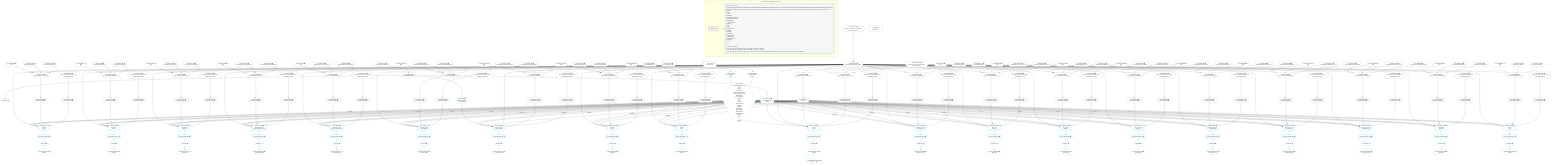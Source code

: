 %%{init: {'themeVariables': { 'fontSize': '12px'}}}%%
graph TD
    classDef path fill:#eee,stroke:#000,color:#000
    classDef plan fill:#fff,stroke-width:1px,color:#000
    classDef itemplan fill:#fff,stroke-width:2px,color:#000
    classDef unbatchedplan fill:#dff,stroke-width:1px,color:#000
    classDef sideeffectplan fill:#fcc,stroke-width:2px,color:#000
    classDef bucket fill:#f6f6f6,color:#000,stroke-width:2px,text-align:left


    %% plan dependencies
    Object141{{"Object[141∈0] ➊<br />ᐸ{reverse,orders,alias,codec}ᐳ"}}:::plan
    Lambda133{{"Lambda[133∈0] ➊<br />ᐸcalculateShouldReverseOrderᐳ"}}:::plan
    Constant138{{"Constant[138∈0] ➊<br />ᐸ[]ᐳ"}}:::plan
    Constant139{{"Constant[139∈0] ➊<br />ᐸsql.identifier(”inputs”)ᐳ"}}:::plan
    Constant140{{"Constant[140∈0] ➊<br />ᐸRecordCodec(inputs)ᐳ"}}:::plan
    Lambda133 & Constant138 & Constant139 & Constant140 --> Object141
    Object156{{"Object[156∈0] ➊<br />ᐸ{reverse,orders,alias,codec}ᐳ"}}:::plan
    Constant153{{"Constant[153∈0] ➊<br />ᐸ[]ᐳ"}}:::plan
    Constant154{{"Constant[154∈0] ➊<br />ᐸsql.identifier(”patchs”)ᐳ"}}:::plan
    Constant155{{"Constant[155∈0] ➊<br />ᐸRecordCodec(patchs)ᐳ"}}:::plan
    Lambda133 & Constant153 & Constant154 & Constant155 --> Object156
    Object171{{"Object[171∈0] ➊<br />ᐸ{reverse,orders,alias,codec}ᐳ"}}:::plan
    Constant168{{"Constant[168∈0] ➊<br />ᐸ[]ᐳ"}}:::plan
    Constant169{{"Constant[169∈0] ➊<br />ᐸsql.identifier(”reserved”)ᐳ"}}:::plan
    Constant170{{"Constant[170∈0] ➊<br />ᐸRecordCodec(reserved)ᐳ"}}:::plan
    Lambda133 & Constant168 & Constant169 & Constant170 --> Object171
    Object186{{"Object[186∈0] ➊<br />ᐸ{reverse,orders,alias,codec}ᐳ"}}:::plan
    Constant183{{"Constant[183∈0] ➊<br />ᐸ[]ᐳ"}}:::plan
    Constant184{{"Constant[184∈0] ➊<br />ᐸsql.identifier(”reserved_patchs”)ᐳ"}}:::plan
    Constant185{{"Constant[185∈0] ➊<br />ᐸRecordCodec(reservedPatchs)ᐳ"}}:::plan
    Lambda133 & Constant183 & Constant184 & Constant185 --> Object186
    Object201{{"Object[201∈0] ➊<br />ᐸ{reverse,orders,alias,codec}ᐳ"}}:::plan
    Constant198{{"Constant[198∈0] ➊<br />ᐸ[]ᐳ"}}:::plan
    Constant199{{"Constant[199∈0] ➊<br />ᐸsql.identifier(”reserved_input”)ᐳ"}}:::plan
    Constant200{{"Constant[200∈0] ➊<br />ᐸRecordCodec(reservedInput)ᐳ"}}:::plan
    Lambda133 & Constant198 & Constant199 & Constant200 --> Object201
    Object216{{"Object[216∈0] ➊<br />ᐸ{reverse,orders,alias,codec}ᐳ"}}:::plan
    Constant213{{"Constant[213∈0] ➊<br />ᐸ[]ᐳ"}}:::plan
    Constant214{{"Constant[214∈0] ➊<br />ᐸsql.identifier(”default_value”)ᐳ"}}:::plan
    Constant215{{"Constant[215∈0] ➊<br />ᐸRecordCodec(defaultValue)ᐳ"}}:::plan
    Lambda133 & Constant213 & Constant214 & Constant215 --> Object216
    Object231{{"Object[231∈0] ➊<br />ᐸ{reverse,orders,alias,codec}ᐳ"}}:::plan
    Constant228{{"Constant[228∈0] ➊<br />ᐸ[]ᐳ"}}:::plan
    Constant229{{"Constant[229∈0] ➊<br />ᐸsql.identifier(”compound_key”)ᐳ"}}:::plan
    Constant230{{"Constant[230∈0] ➊<br />ᐸRecordCodec(compoundKey)ᐳ"}}:::plan
    Lambda133 & Constant228 & Constant229 & Constant230 --> Object231
    Object246{{"Object[246∈0] ➊<br />ᐸ{reverse,orders,alias,codec}ᐳ"}}:::plan
    Constant243{{"Constant[243∈0] ➊<br />ᐸ[]ᐳ"}}:::plan
    Constant244{{"Constant[244∈0] ➊<br />ᐸsql.identifier(”person”)ᐳ"}}:::plan
    Constant245{{"Constant[245∈0] ➊<br />ᐸRecordCodec(person)ᐳ"}}:::plan
    Lambda133 & Constant243 & Constant244 & Constant245 --> Object246
    Object261{{"Object[261∈0] ➊<br />ᐸ{reverse,orders,alias,codec}ᐳ"}}:::plan
    Constant258{{"Constant[258∈0] ➊<br />ᐸ[]ᐳ"}}:::plan
    Constant259{{"Constant[259∈0] ➊<br />ᐸsql.identifier(”post”)ᐳ"}}:::plan
    Constant260{{"Constant[260∈0] ➊<br />ᐸRecordCodec(post)ᐳ"}}:::plan
    Lambda133 & Constant258 & Constant259 & Constant260 --> Object261
    Object276{{"Object[276∈0] ➊<br />ᐸ{reverse,orders,alias,codec}ᐳ"}}:::plan
    Constant273{{"Constant[273∈0] ➊<br />ᐸ[]ᐳ"}}:::plan
    Constant274{{"Constant[274∈0] ➊<br />ᐸsql.identifier(”types”)ᐳ"}}:::plan
    Constant275{{"Constant[275∈0] ➊<br />ᐸRecordCodec(types)ᐳ"}}:::plan
    Lambda133 & Constant273 & Constant274 & Constant275 --> Object276
    Object291{{"Object[291∈0] ➊<br />ᐸ{reverse,orders,alias,codec}ᐳ"}}:::plan
    Constant288{{"Constant[288∈0] ➊<br />ᐸ[]ᐳ"}}:::plan
    Constant289{{"Constant[289∈0] ➊<br />ᐸsql.identifier(”person_secret”)ᐳ"}}:::plan
    Constant290{{"Constant[290∈0] ➊<br />ᐸRecordCodec(personSecret)ᐳ"}}:::plan
    Lambda133 & Constant288 & Constant289 & Constant290 --> Object291
    Object306{{"Object[306∈0] ➊<br />ᐸ{reverse,orders,alias,codec}ᐳ"}}:::plan
    Constant303{{"Constant[303∈0] ➊<br />ᐸ[]ᐳ"}}:::plan
    Constant304{{"Constant[304∈0] ➊<br />ᐸsql.identifier(”left_arm”)ᐳ"}}:::plan
    Constant305{{"Constant[305∈0] ➊<br />ᐸRecordCodec(leftArm)ᐳ"}}:::plan
    Lambda133 & Constant303 & Constant304 & Constant305 --> Object306
    Object321{{"Object[321∈0] ➊<br />ᐸ{reverse,orders,alias,codec}ᐳ"}}:::plan
    Constant318{{"Constant[318∈0] ➊<br />ᐸ[]ᐳ"}}:::plan
    Constant319{{"Constant[319∈0] ➊<br />ᐸsql.identifier(”my_table”)ᐳ"}}:::plan
    Constant320{{"Constant[320∈0] ➊<br />ᐸRecordCodec(myTable)ᐳ"}}:::plan
    Lambda133 & Constant318 & Constant319 & Constant320 --> Object321
    Object336{{"Object[336∈0] ➊<br />ᐸ{reverse,orders,alias,codec}ᐳ"}}:::plan
    Constant333{{"Constant[333∈0] ➊<br />ᐸ[]ᐳ"}}:::plan
    Constant334{{"Constant[334∈0] ➊<br />ᐸsql.identifier(”view_table”)ᐳ"}}:::plan
    Constant335{{"Constant[335∈0] ➊<br />ᐸRecordCodec(viewTable)ᐳ"}}:::plan
    Lambda133 & Constant333 & Constant334 & Constant335 --> Object336
    Object351{{"Object[351∈0] ➊<br />ᐸ{reverse,orders,alias,codec}ᐳ"}}:::plan
    Constant348{{"Constant[348∈0] ➊<br />ᐸ[]ᐳ"}}:::plan
    Constant349{{"Constant[349∈0] ➊<br />ᐸsql.identifier(”similar_table_1”)ᐳ"}}:::plan
    Constant350{{"Constant[350∈0] ➊<br />ᐸRecordCodec(similarTable1)ᐳ"}}:::plan
    Lambda133 & Constant348 & Constant349 & Constant350 --> Object351
    Object366{{"Object[366∈0] ➊<br />ᐸ{reverse,orders,alias,codec}ᐳ"}}:::plan
    Constant363{{"Constant[363∈0] ➊<br />ᐸ[]ᐳ"}}:::plan
    Constant364{{"Constant[364∈0] ➊<br />ᐸsql.identifier(”similar_table_2”)ᐳ"}}:::plan
    Constant365{{"Constant[365∈0] ➊<br />ᐸRecordCodec(similarTable2)ᐳ"}}:::plan
    Lambda133 & Constant363 & Constant364 & Constant365 --> Object366
    Object381{{"Object[381∈0] ➊<br />ᐸ{reverse,orders,alias,codec}ᐳ"}}:::plan
    Constant378{{"Constant[378∈0] ➊<br />ᐸ[]ᐳ"}}:::plan
    Constant379{{"Constant[379∈0] ➊<br />ᐸsql.identifier(”null_test_record”)ᐳ"}}:::plan
    Constant380{{"Constant[380∈0] ➊<br />ᐸRecordCodec(nullTestRecord)ᐳ"}}:::plan
    Lambda133 & Constant378 & Constant379 & Constant380 --> Object381
    Object396{{"Object[396∈0] ➊<br />ᐸ{reverse,orders,alias,codec}ᐳ"}}:::plan
    Constant393{{"Constant[393∈0] ➊<br />ᐸ[]ᐳ"}}:::plan
    Constant394{{"Constant[394∈0] ➊<br />ᐸsql.identifier(”issue756”)ᐳ"}}:::plan
    Constant395{{"Constant[395∈0] ➊<br />ᐸRecordCodec(issue756)ᐳ"}}:::plan
    Lambda133 & Constant393 & Constant394 & Constant395 --> Object396
    Object411{{"Object[411∈0] ➊<br />ᐸ{reverse,orders,alias,codec}ᐳ"}}:::plan
    Constant408{{"Constant[408∈0] ➊<br />ᐸ[]ᐳ"}}:::plan
    Constant409{{"Constant[409∈0] ➊<br />ᐸsql.identifier(”lists”)ᐳ"}}:::plan
    Constant410{{"Constant[410∈0] ➊<br />ᐸRecordCodec(lists)ᐳ"}}:::plan
    Lambda133 & Constant408 & Constant409 & Constant410 --> Object411
    Node7{{"Node[7∈0] ➊"}}:::plan
    Lambda8{{"Lambda[8∈0] ➊<br />ᐸdecodeNodeIdWithCodecsᐳ"}}:::plan
    Lambda8 --> Node7
    Constant420{{"Constant[420∈0] ➊<br />ᐸ'WyJ0eXBlcyIsMTFd'ᐳ"}}:::plan
    Constant420 --> Lambda8
    Constant421{{"Constant[421∈0] ➊<br />ᐸ§{ first: null, last: null, cursorLower: null, cursorUpper: ᐳ"}}:::plan
    Constant421 --> Lambda133
    Lambda136{{"Lambda[136∈0] ➊<br />ᐸcalculateLimitAndOffsetSQLᐳ"}}:::plan
    Constant422{{"Constant[422∈0] ➊<br />ᐸ§{ first: null, last: null, cursorLower: null, cursorUpper: ᐳ"}}:::plan
    Constant422 --> Lambda136
    Access137{{"Access[137∈0] ➊<br />ᐸ136.0ᐳ"}}:::plan
    Lambda136 --> Access137
    Lambda142{{"Lambda[142∈0] ➊<br />ᐸcalculateOrderBySQLᐳ"}}:::plan
    Object141 --> Lambda142
    Lambda147{{"Lambda[147∈0] ➊<br />ᐸcalculateOrderBySQLᐳ"}}:::plan
    Constant423{{"Constant[423∈0] ➊<br />ᐸ§{ reverse: false, orders: [], alias: sql.identifier(”inputsᐳ"}}:::plan
    Constant423 --> Lambda147
    Lambda157{{"Lambda[157∈0] ➊<br />ᐸcalculateOrderBySQLᐳ"}}:::plan
    Object156 --> Lambda157
    Lambda162{{"Lambda[162∈0] ➊<br />ᐸcalculateOrderBySQLᐳ"}}:::plan
    Constant424{{"Constant[424∈0] ➊<br />ᐸ§{ reverse: false, orders: [], alias: sql.identifier(”patchsᐳ"}}:::plan
    Constant424 --> Lambda162
    Lambda172{{"Lambda[172∈0] ➊<br />ᐸcalculateOrderBySQLᐳ"}}:::plan
    Object171 --> Lambda172
    Lambda177{{"Lambda[177∈0] ➊<br />ᐸcalculateOrderBySQLᐳ"}}:::plan
    Constant425{{"Constant[425∈0] ➊<br />ᐸ§{ reverse: false, orders: [], alias: sql.identifier(”reservᐳ"}}:::plan
    Constant425 --> Lambda177
    Lambda187{{"Lambda[187∈0] ➊<br />ᐸcalculateOrderBySQLᐳ"}}:::plan
    Object186 --> Lambda187
    Lambda192{{"Lambda[192∈0] ➊<br />ᐸcalculateOrderBySQLᐳ"}}:::plan
    Constant426{{"Constant[426∈0] ➊<br />ᐸ§{ reverse: false, orders: [], alias: sql.identifier(”reservᐳ"}}:::plan
    Constant426 --> Lambda192
    Lambda202{{"Lambda[202∈0] ➊<br />ᐸcalculateOrderBySQLᐳ"}}:::plan
    Object201 --> Lambda202
    Lambda207{{"Lambda[207∈0] ➊<br />ᐸcalculateOrderBySQLᐳ"}}:::plan
    Constant427{{"Constant[427∈0] ➊<br />ᐸ§{ reverse: false, orders: [], alias: sql.identifier(”reservᐳ"}}:::plan
    Constant427 --> Lambda207
    Lambda217{{"Lambda[217∈0] ➊<br />ᐸcalculateOrderBySQLᐳ"}}:::plan
    Object216 --> Lambda217
    Lambda222{{"Lambda[222∈0] ➊<br />ᐸcalculateOrderBySQLᐳ"}}:::plan
    Constant428{{"Constant[428∈0] ➊<br />ᐸ§{ reverse: false, orders: [], alias: sql.identifier(”defaulᐳ"}}:::plan
    Constant428 --> Lambda222
    Lambda232{{"Lambda[232∈0] ➊<br />ᐸcalculateOrderBySQLᐳ"}}:::plan
    Object231 --> Lambda232
    Lambda237{{"Lambda[237∈0] ➊<br />ᐸcalculateOrderBySQLᐳ"}}:::plan
    Constant429{{"Constant[429∈0] ➊<br />ᐸ§{ reverse: false, orders: [], alias: sql.identifier(”compouᐳ"}}:::plan
    Constant429 --> Lambda237
    Lambda247{{"Lambda[247∈0] ➊<br />ᐸcalculateOrderBySQLᐳ"}}:::plan
    Object246 --> Lambda247
    Lambda252{{"Lambda[252∈0] ➊<br />ᐸcalculateOrderBySQLᐳ"}}:::plan
    Constant430{{"Constant[430∈0] ➊<br />ᐸ§{ reverse: false, orders: [], alias: sql.identifier(”personᐳ"}}:::plan
    Constant430 --> Lambda252
    Lambda262{{"Lambda[262∈0] ➊<br />ᐸcalculateOrderBySQLᐳ"}}:::plan
    Object261 --> Lambda262
    Lambda267{{"Lambda[267∈0] ➊<br />ᐸcalculateOrderBySQLᐳ"}}:::plan
    Constant431{{"Constant[431∈0] ➊<br />ᐸ§{ reverse: false, orders: [], alias: sql.identifier(”post”)ᐳ"}}:::plan
    Constant431 --> Lambda267
    Lambda277{{"Lambda[277∈0] ➊<br />ᐸcalculateOrderBySQLᐳ"}}:::plan
    Object276 --> Lambda277
    Lambda282{{"Lambda[282∈0] ➊<br />ᐸcalculateOrderBySQLᐳ"}}:::plan
    Constant432{{"Constant[432∈0] ➊<br />ᐸ§{ reverse: false, orders: [], alias: sql.identifier(”types”ᐳ"}}:::plan
    Constant432 --> Lambda282
    Lambda292{{"Lambda[292∈0] ➊<br />ᐸcalculateOrderBySQLᐳ"}}:::plan
    Object291 --> Lambda292
    Lambda297{{"Lambda[297∈0] ➊<br />ᐸcalculateOrderBySQLᐳ"}}:::plan
    Constant433{{"Constant[433∈0] ➊<br />ᐸ§{ reverse: false, orders: [], alias: sql.identifier(”personᐳ"}}:::plan
    Constant433 --> Lambda297
    Lambda307{{"Lambda[307∈0] ➊<br />ᐸcalculateOrderBySQLᐳ"}}:::plan
    Object306 --> Lambda307
    Lambda312{{"Lambda[312∈0] ➊<br />ᐸcalculateOrderBySQLᐳ"}}:::plan
    Constant434{{"Constant[434∈0] ➊<br />ᐸ§{ reverse: false, orders: [], alias: sql.identifier(”left_aᐳ"}}:::plan
    Constant434 --> Lambda312
    Lambda322{{"Lambda[322∈0] ➊<br />ᐸcalculateOrderBySQLᐳ"}}:::plan
    Object321 --> Lambda322
    Lambda327{{"Lambda[327∈0] ➊<br />ᐸcalculateOrderBySQLᐳ"}}:::plan
    Constant435{{"Constant[435∈0] ➊<br />ᐸ§{ reverse: false, orders: [], alias: sql.identifier(”my_tabᐳ"}}:::plan
    Constant435 --> Lambda327
    Lambda337{{"Lambda[337∈0] ➊<br />ᐸcalculateOrderBySQLᐳ"}}:::plan
    Object336 --> Lambda337
    Lambda342{{"Lambda[342∈0] ➊<br />ᐸcalculateOrderBySQLᐳ"}}:::plan
    Constant436{{"Constant[436∈0] ➊<br />ᐸ§{ reverse: false, orders: [], alias: sql.identifier(”view_tᐳ"}}:::plan
    Constant436 --> Lambda342
    Lambda352{{"Lambda[352∈0] ➊<br />ᐸcalculateOrderBySQLᐳ"}}:::plan
    Object351 --> Lambda352
    Lambda357{{"Lambda[357∈0] ➊<br />ᐸcalculateOrderBySQLᐳ"}}:::plan
    Constant437{{"Constant[437∈0] ➊<br />ᐸ§{ reverse: false, orders: [], alias: sql.identifier(”similaᐳ"}}:::plan
    Constant437 --> Lambda357
    Lambda367{{"Lambda[367∈0] ➊<br />ᐸcalculateOrderBySQLᐳ"}}:::plan
    Object366 --> Lambda367
    Lambda372{{"Lambda[372∈0] ➊<br />ᐸcalculateOrderBySQLᐳ"}}:::plan
    Constant438{{"Constant[438∈0] ➊<br />ᐸ§{ reverse: false, orders: [], alias: sql.identifier(”similaᐳ"}}:::plan
    Constant438 --> Lambda372
    Lambda382{{"Lambda[382∈0] ➊<br />ᐸcalculateOrderBySQLᐳ"}}:::plan
    Object381 --> Lambda382
    Lambda387{{"Lambda[387∈0] ➊<br />ᐸcalculateOrderBySQLᐳ"}}:::plan
    Constant439{{"Constant[439∈0] ➊<br />ᐸ§{ reverse: false, orders: [], alias: sql.identifier(”null_tᐳ"}}:::plan
    Constant439 --> Lambda387
    Lambda397{{"Lambda[397∈0] ➊<br />ᐸcalculateOrderBySQLᐳ"}}:::plan
    Object396 --> Lambda397
    Lambda402{{"Lambda[402∈0] ➊<br />ᐸcalculateOrderBySQLᐳ"}}:::plan
    Constant440{{"Constant[440∈0] ➊<br />ᐸ§{ reverse: false, orders: [], alias: sql.identifier(”issue7ᐳ"}}:::plan
    Constant440 --> Lambda402
    Lambda412{{"Lambda[412∈0] ➊<br />ᐸcalculateOrderBySQLᐳ"}}:::plan
    Object411 --> Lambda412
    Lambda417{{"Lambda[417∈0] ➊<br />ᐸcalculateOrderBySQLᐳ"}}:::plan
    Constant441{{"Constant[441∈0] ➊<br />ᐸ§{ reverse: false, orders: [], alias: sql.identifier(”lists”ᐳ"}}:::plan
    Constant441 --> Lambda417
    __Value2["__Value[2∈0] ➊<br />ᐸcontextᐳ"]:::plan
    __Value4["__Value[4∈0] ➊<br />ᐸrootValueᐳ"]:::plan
    PgSelect53[["PgSelect[53∈1] ➊<br />ᐸcompound_keyᐳ<br />ᐳCompoundKey"]]:::plan
    Object16{{"Object[16∈1] ➊<br />ᐸ{pgSettings,withPgClient}ᐳ<br />ᐳInput<br />ᐳPatch<br />ᐳReserved<br />ᐳReservedPatchRecord<br />ᐳReservedInputRecord<br />ᐳDefaultValue<br />ᐳCompoundKey<br />ᐳPerson<br />ᐳPost<br />ᐳType<br />ᐳPersonSecret<br />ᐳLeftArm<br />ᐳMyTable<br />ᐳViewTable<br />ᐳSimilarTable1<br />ᐳSimilarTable2<br />ᐳNullTestRecord<br />ᐳIssue756<br />ᐳList"}}:::plan
    Access418{{"Access[418∈1] ➊<br />ᐸ8.base64JSON.1ᐳ<br />ᐳInput"}}:::plan
    Access419{{"Access[419∈1] ➊<br />ᐸ8.base64JSON.2ᐳ<br />ᐳCompoundKey"}}:::plan
    Object16 -->|rejectNull| PgSelect53
    Access418 -->|rejectNull| PgSelect53
    Access419 & Lambda133 & Access137 & Lambda232 & Lambda237 --> PgSelect53
    PgSelect13[["PgSelect[13∈1] ➊<br />ᐸinputsᐳ<br />ᐳInput"]]:::plan
    Object16 -->|rejectNull| PgSelect13
    Access418 & Lambda133 & Access137 & Lambda142 & Lambda147 --> PgSelect13
    PgSelect21[["PgSelect[21∈1] ➊<br />ᐸpatchsᐳ<br />ᐳPatch"]]:::plan
    Object16 -->|rejectNull| PgSelect21
    Access418 & Lambda133 & Access137 & Lambda157 & Lambda162 --> PgSelect21
    PgSelect27[["PgSelect[27∈1] ➊<br />ᐸreservedᐳ<br />ᐳReserved"]]:::plan
    Object16 -->|rejectNull| PgSelect27
    Access418 & Lambda133 & Access137 & Lambda172 & Lambda177 --> PgSelect27
    PgSelect33[["PgSelect[33∈1] ➊<br />ᐸreservedPatchsᐳ<br />ᐳReservedPatchRecord"]]:::plan
    Object16 -->|rejectNull| PgSelect33
    Access418 & Lambda133 & Access137 & Lambda187 & Lambda192 --> PgSelect33
    PgSelect39[["PgSelect[39∈1] ➊<br />ᐸreserved_inputᐳ<br />ᐳReservedInputRecord"]]:::plan
    Object16 -->|rejectNull| PgSelect39
    Access418 & Lambda133 & Access137 & Lambda202 & Lambda207 --> PgSelect39
    PgSelect45[["PgSelect[45∈1] ➊<br />ᐸdefault_valueᐳ<br />ᐳDefaultValue"]]:::plan
    Object16 -->|rejectNull| PgSelect45
    Access418 & Lambda133 & Access137 & Lambda217 & Lambda222 --> PgSelect45
    PgSelect59[["PgSelect[59∈1] ➊<br />ᐸpersonᐳ<br />ᐳPerson"]]:::plan
    Object16 -->|rejectNull| PgSelect59
    Access418 & Lambda133 & Access137 & Lambda247 & Lambda252 --> PgSelect59
    PgSelect65[["PgSelect[65∈1] ➊<br />ᐸpostᐳ<br />ᐳPost"]]:::plan
    Object16 -->|rejectNull| PgSelect65
    Access418 & Lambda133 & Access137 & Lambda262 & Lambda267 --> PgSelect65
    PgSelect71[["PgSelect[71∈1] ➊<br />ᐸtypesᐳ<br />ᐳType"]]:::plan
    Object16 -->|rejectNull| PgSelect71
    Access418 & Lambda133 & Access137 & Lambda277 & Lambda282 --> PgSelect71
    PgSelect78[["PgSelect[78∈1] ➊<br />ᐸperson_secretᐳ<br />ᐳPersonSecret"]]:::plan
    Object16 -->|rejectNull| PgSelect78
    Access418 & Lambda133 & Access137 & Lambda292 & Lambda297 --> PgSelect78
    PgSelect84[["PgSelect[84∈1] ➊<br />ᐸleft_armᐳ<br />ᐳLeftArm"]]:::plan
    Object16 -->|rejectNull| PgSelect84
    Access418 & Lambda133 & Access137 & Lambda307 & Lambda312 --> PgSelect84
    PgSelect90[["PgSelect[90∈1] ➊<br />ᐸmy_tableᐳ<br />ᐳMyTable"]]:::plan
    Object16 -->|rejectNull| PgSelect90
    Access418 & Lambda133 & Access137 & Lambda322 & Lambda327 --> PgSelect90
    PgSelect96[["PgSelect[96∈1] ➊<br />ᐸview_tableᐳ<br />ᐳViewTable"]]:::plan
    Object16 -->|rejectNull| PgSelect96
    Access418 & Lambda133 & Access137 & Lambda337 & Lambda342 --> PgSelect96
    PgSelect102[["PgSelect[102∈1] ➊<br />ᐸsimilar_table_1ᐳ<br />ᐳSimilarTable1"]]:::plan
    Object16 -->|rejectNull| PgSelect102
    Access418 & Lambda133 & Access137 & Lambda352 & Lambda357 --> PgSelect102
    PgSelect108[["PgSelect[108∈1] ➊<br />ᐸsimilar_table_2ᐳ<br />ᐳSimilarTable2"]]:::plan
    Object16 -->|rejectNull| PgSelect108
    Access418 & Lambda133 & Access137 & Lambda367 & Lambda372 --> PgSelect108
    PgSelect114[["PgSelect[114∈1] ➊<br />ᐸnull_test_recordᐳ<br />ᐳNullTestRecord"]]:::plan
    Object16 -->|rejectNull| PgSelect114
    Access418 & Lambda133 & Access137 & Lambda382 & Lambda387 --> PgSelect114
    PgSelect120[["PgSelect[120∈1] ➊<br />ᐸissue756ᐳ<br />ᐳIssue756"]]:::plan
    Object16 -->|rejectNull| PgSelect120
    Access418 & Lambda133 & Access137 & Lambda397 & Lambda402 --> PgSelect120
    PgSelect126[["PgSelect[126∈1] ➊<br />ᐸlistsᐳ<br />ᐳList"]]:::plan
    Object16 -->|rejectNull| PgSelect126
    Access418 & Lambda133 & Access137 & Lambda412 & Lambda417 --> PgSelect126
    Access14{{"Access[14∈1] ➊<br />ᐸ2.pgSettingsᐳ<br />ᐳInput"}}:::plan
    Access15{{"Access[15∈1] ➊<br />ᐸ2.withPgClientᐳ<br />ᐳInput"}}:::plan
    Access14 & Access15 --> Object16
    __Value2 --> Access14
    __Value2 --> Access15
    First17{{"First[17∈1] ➊"}}:::plan
    PgSelectRows18[["PgSelectRows[18∈1] ➊"]]:::plan
    PgSelectRows18 --> First17
    PgSelect13 --> PgSelectRows18
    PgSelectSingle19{{"PgSelectSingle[19∈1] ➊<br />ᐸinputsᐳ"}}:::plan
    First17 --> PgSelectSingle19
    First23{{"First[23∈1] ➊"}}:::plan
    PgSelectRows24[["PgSelectRows[24∈1] ➊"]]:::plan
    PgSelectRows24 --> First23
    PgSelect21 --> PgSelectRows24
    PgSelectSingle25{{"PgSelectSingle[25∈1] ➊<br />ᐸpatchsᐳ"}}:::plan
    First23 --> PgSelectSingle25
    First29{{"First[29∈1] ➊"}}:::plan
    PgSelectRows30[["PgSelectRows[30∈1] ➊"]]:::plan
    PgSelectRows30 --> First29
    PgSelect27 --> PgSelectRows30
    PgSelectSingle31{{"PgSelectSingle[31∈1] ➊<br />ᐸreservedᐳ"}}:::plan
    First29 --> PgSelectSingle31
    First35{{"First[35∈1] ➊"}}:::plan
    PgSelectRows36[["PgSelectRows[36∈1] ➊"]]:::plan
    PgSelectRows36 --> First35
    PgSelect33 --> PgSelectRows36
    PgSelectSingle37{{"PgSelectSingle[37∈1] ➊<br />ᐸreservedPatchsᐳ"}}:::plan
    First35 --> PgSelectSingle37
    First41{{"First[41∈1] ➊"}}:::plan
    PgSelectRows42[["PgSelectRows[42∈1] ➊"]]:::plan
    PgSelectRows42 --> First41
    PgSelect39 --> PgSelectRows42
    PgSelectSingle43{{"PgSelectSingle[43∈1] ➊<br />ᐸreserved_inputᐳ"}}:::plan
    First41 --> PgSelectSingle43
    First47{{"First[47∈1] ➊"}}:::plan
    PgSelectRows48[["PgSelectRows[48∈1] ➊"]]:::plan
    PgSelectRows48 --> First47
    PgSelect45 --> PgSelectRows48
    PgSelectSingle49{{"PgSelectSingle[49∈1] ➊<br />ᐸdefault_valueᐳ"}}:::plan
    First47 --> PgSelectSingle49
    First55{{"First[55∈1] ➊"}}:::plan
    PgSelectRows56[["PgSelectRows[56∈1] ➊"]]:::plan
    PgSelectRows56 --> First55
    PgSelect53 --> PgSelectRows56
    PgSelectSingle57{{"PgSelectSingle[57∈1] ➊<br />ᐸcompound_keyᐳ"}}:::plan
    First55 --> PgSelectSingle57
    First61{{"First[61∈1] ➊"}}:::plan
    PgSelectRows62[["PgSelectRows[62∈1] ➊"]]:::plan
    PgSelectRows62 --> First61
    PgSelect59 --> PgSelectRows62
    PgSelectSingle63{{"PgSelectSingle[63∈1] ➊<br />ᐸpersonᐳ"}}:::plan
    First61 --> PgSelectSingle63
    First67{{"First[67∈1] ➊"}}:::plan
    PgSelectRows68[["PgSelectRows[68∈1] ➊"]]:::plan
    PgSelectRows68 --> First67
    PgSelect65 --> PgSelectRows68
    PgSelectSingle69{{"PgSelectSingle[69∈1] ➊<br />ᐸpostᐳ"}}:::plan
    First67 --> PgSelectSingle69
    First73{{"First[73∈1] ➊"}}:::plan
    PgSelectRows74[["PgSelectRows[74∈1] ➊"]]:::plan
    PgSelectRows74 --> First73
    PgSelect71 --> PgSelectRows74
    PgSelectSingle75{{"PgSelectSingle[75∈1] ➊<br />ᐸtypesᐳ"}}:::plan
    First73 --> PgSelectSingle75
    PgClassExpression76{{"PgClassExpression[76∈1] ➊<br />ᐸ__types__.”id”ᐳ"}}:::plan
    PgSelectSingle75 --> PgClassExpression76
    First80{{"First[80∈1] ➊"}}:::plan
    PgSelectRows81[["PgSelectRows[81∈1] ➊"]]:::plan
    PgSelectRows81 --> First80
    PgSelect78 --> PgSelectRows81
    PgSelectSingle82{{"PgSelectSingle[82∈1] ➊<br />ᐸperson_secretᐳ"}}:::plan
    First80 --> PgSelectSingle82
    First86{{"First[86∈1] ➊"}}:::plan
    PgSelectRows87[["PgSelectRows[87∈1] ➊"]]:::plan
    PgSelectRows87 --> First86
    PgSelect84 --> PgSelectRows87
    PgSelectSingle88{{"PgSelectSingle[88∈1] ➊<br />ᐸleft_armᐳ"}}:::plan
    First86 --> PgSelectSingle88
    First92{{"First[92∈1] ➊"}}:::plan
    PgSelectRows93[["PgSelectRows[93∈1] ➊"]]:::plan
    PgSelectRows93 --> First92
    PgSelect90 --> PgSelectRows93
    PgSelectSingle94{{"PgSelectSingle[94∈1] ➊<br />ᐸmy_tableᐳ"}}:::plan
    First92 --> PgSelectSingle94
    First98{{"First[98∈1] ➊"}}:::plan
    PgSelectRows99[["PgSelectRows[99∈1] ➊"]]:::plan
    PgSelectRows99 --> First98
    PgSelect96 --> PgSelectRows99
    PgSelectSingle100{{"PgSelectSingle[100∈1] ➊<br />ᐸview_tableᐳ"}}:::plan
    First98 --> PgSelectSingle100
    First104{{"First[104∈1] ➊"}}:::plan
    PgSelectRows105[["PgSelectRows[105∈1] ➊"]]:::plan
    PgSelectRows105 --> First104
    PgSelect102 --> PgSelectRows105
    PgSelectSingle106{{"PgSelectSingle[106∈1] ➊<br />ᐸsimilar_table_1ᐳ"}}:::plan
    First104 --> PgSelectSingle106
    First110{{"First[110∈1] ➊"}}:::plan
    PgSelectRows111[["PgSelectRows[111∈1] ➊"]]:::plan
    PgSelectRows111 --> First110
    PgSelect108 --> PgSelectRows111
    PgSelectSingle112{{"PgSelectSingle[112∈1] ➊<br />ᐸsimilar_table_2ᐳ"}}:::plan
    First110 --> PgSelectSingle112
    First116{{"First[116∈1] ➊"}}:::plan
    PgSelectRows117[["PgSelectRows[117∈1] ➊"]]:::plan
    PgSelectRows117 --> First116
    PgSelect114 --> PgSelectRows117
    PgSelectSingle118{{"PgSelectSingle[118∈1] ➊<br />ᐸnull_test_recordᐳ"}}:::plan
    First116 --> PgSelectSingle118
    First122{{"First[122∈1] ➊"}}:::plan
    PgSelectRows123[["PgSelectRows[123∈1] ➊"]]:::plan
    PgSelectRows123 --> First122
    PgSelect120 --> PgSelectRows123
    PgSelectSingle124{{"PgSelectSingle[124∈1] ➊<br />ᐸissue756ᐳ"}}:::plan
    First122 --> PgSelectSingle124
    First128{{"First[128∈1] ➊"}}:::plan
    PgSelectRows129[["PgSelectRows[129∈1] ➊"]]:::plan
    PgSelectRows129 --> First128
    PgSelect126 --> PgSelectRows129
    PgSelectSingle130{{"PgSelectSingle[130∈1] ➊<br />ᐸlistsᐳ"}}:::plan
    First128 --> PgSelectSingle130
    Lambda8 --> Access418
    Lambda8 --> Access419

    %% define steps

    subgraph "Buckets for queries/v4/types-single-node"
    Bucket0("Bucket 0 (root)"):::bucket
    classDef bucket0 stroke:#696969
    class Bucket0,__Value2,__Value4,Node7,Lambda8,Lambda133,Lambda136,Access137,Constant138,Constant139,Constant140,Object141,Lambda142,Lambda147,Constant153,Constant154,Constant155,Object156,Lambda157,Lambda162,Constant168,Constant169,Constant170,Object171,Lambda172,Lambda177,Constant183,Constant184,Constant185,Object186,Lambda187,Lambda192,Constant198,Constant199,Constant200,Object201,Lambda202,Lambda207,Constant213,Constant214,Constant215,Object216,Lambda217,Lambda222,Constant228,Constant229,Constant230,Object231,Lambda232,Lambda237,Constant243,Constant244,Constant245,Object246,Lambda247,Lambda252,Constant258,Constant259,Constant260,Object261,Lambda262,Lambda267,Constant273,Constant274,Constant275,Object276,Lambda277,Lambda282,Constant288,Constant289,Constant290,Object291,Lambda292,Lambda297,Constant303,Constant304,Constant305,Object306,Lambda307,Lambda312,Constant318,Constant319,Constant320,Object321,Lambda322,Lambda327,Constant333,Constant334,Constant335,Object336,Lambda337,Lambda342,Constant348,Constant349,Constant350,Object351,Lambda352,Lambda357,Constant363,Constant364,Constant365,Object366,Lambda367,Lambda372,Constant378,Constant379,Constant380,Object381,Lambda382,Lambda387,Constant393,Constant394,Constant395,Object396,Lambda397,Lambda402,Constant408,Constant409,Constant410,Object411,Lambda412,Lambda417,Constant420,Constant421,Constant422,Constant423,Constant424,Constant425,Constant426,Constant427,Constant428,Constant429,Constant430,Constant431,Constant432,Constant433,Constant434,Constant435,Constant436,Constant437,Constant438,Constant439,Constant440,Constant441 bucket0
    Bucket1("Bucket 1 (polymorphic)<br />Query,Input,Patch,Reserved,ReservedPatchRecord,ReservedInputRecord,DefaultValue,CompoundKey,Person,Post,Type,PersonSecret,LeftArm,MyTable,ViewTable,SimilarTable1,SimilarTable2,NullTestRecord,Issue756,List<br />Deps: 133, 137, 142, 147, 2, 157, 162, 172, 177, 187, 192, 202, 207, 217, 222, 232, 237, 247, 252, 262, 267, 277, 282, 292, 297, 307, 312, 322, 327, 337, 342, 352, 357, 367, 372, 382, 387, 397, 402, 412, 417, 8, 7, 4<br />ᐳQuery<br />ᐳInput<br />ᐳPatch<br />ᐳReserved<br />ᐳReservedPatchRecord<br />ᐳReservedInputRecord<br />ᐳDefaultValue<br />ᐳCompoundKey<br />ᐳPerson<br />ᐳPost<br />ᐳType<br />ᐳPersonSecret<br />ᐳLeftArm<br />ᐳMyTable<br />ᐳViewTable<br />ᐳSimilarTable1<br />ᐳSimilarTable2<br />ᐳNullTestRecord<br />ᐳIssue756<br />ᐳList<br /><br />1: <br />ᐳ: 14, 15, 418, 419, 16<br />2: 13, 21, 27, 33, 39, 45, 53, 59, 65, 71, 78, 84, 90, 96, 102, 108, 114, 120, 126<br />3: 18, 24, 30, 36, 42, 48, 56, 62, 68, 74, 81, 87, 93, 99, 105, 111, 117, 123, 129<br />ᐳ: 17, 19, 23, 25, 29, 31, 35, 37, 41, 43, 47, 49, 55, 57, 61, 63, 67, 69, 73, 75, 76, 80, 82, 86, 88, 92, 94, 98, 100, 104, 106, 110, 112, 116, 118, 122, 124, 128, 130"):::bucket
    classDef bucket1 stroke:#00bfff
    class Bucket1,PgSelect13,Access14,Access15,Object16,First17,PgSelectRows18,PgSelectSingle19,PgSelect21,First23,PgSelectRows24,PgSelectSingle25,PgSelect27,First29,PgSelectRows30,PgSelectSingle31,PgSelect33,First35,PgSelectRows36,PgSelectSingle37,PgSelect39,First41,PgSelectRows42,PgSelectSingle43,PgSelect45,First47,PgSelectRows48,PgSelectSingle49,PgSelect53,First55,PgSelectRows56,PgSelectSingle57,PgSelect59,First61,PgSelectRows62,PgSelectSingle63,PgSelect65,First67,PgSelectRows68,PgSelectSingle69,PgSelect71,First73,PgSelectRows74,PgSelectSingle75,PgClassExpression76,PgSelect78,First80,PgSelectRows81,PgSelectSingle82,PgSelect84,First86,PgSelectRows87,PgSelectSingle88,PgSelect90,First92,PgSelectRows93,PgSelectSingle94,PgSelect96,First98,PgSelectRows99,PgSelectSingle100,PgSelect102,First104,PgSelectRows105,PgSelectSingle106,PgSelect108,First110,PgSelectRows111,PgSelectSingle112,PgSelect114,First116,PgSelectRows117,PgSelectSingle118,PgSelect120,First122,PgSelectRows123,PgSelectSingle124,PgSelect126,First128,PgSelectRows129,PgSelectSingle130,Access418,Access419 bucket1
    Bucket0 --> Bucket1
    end
